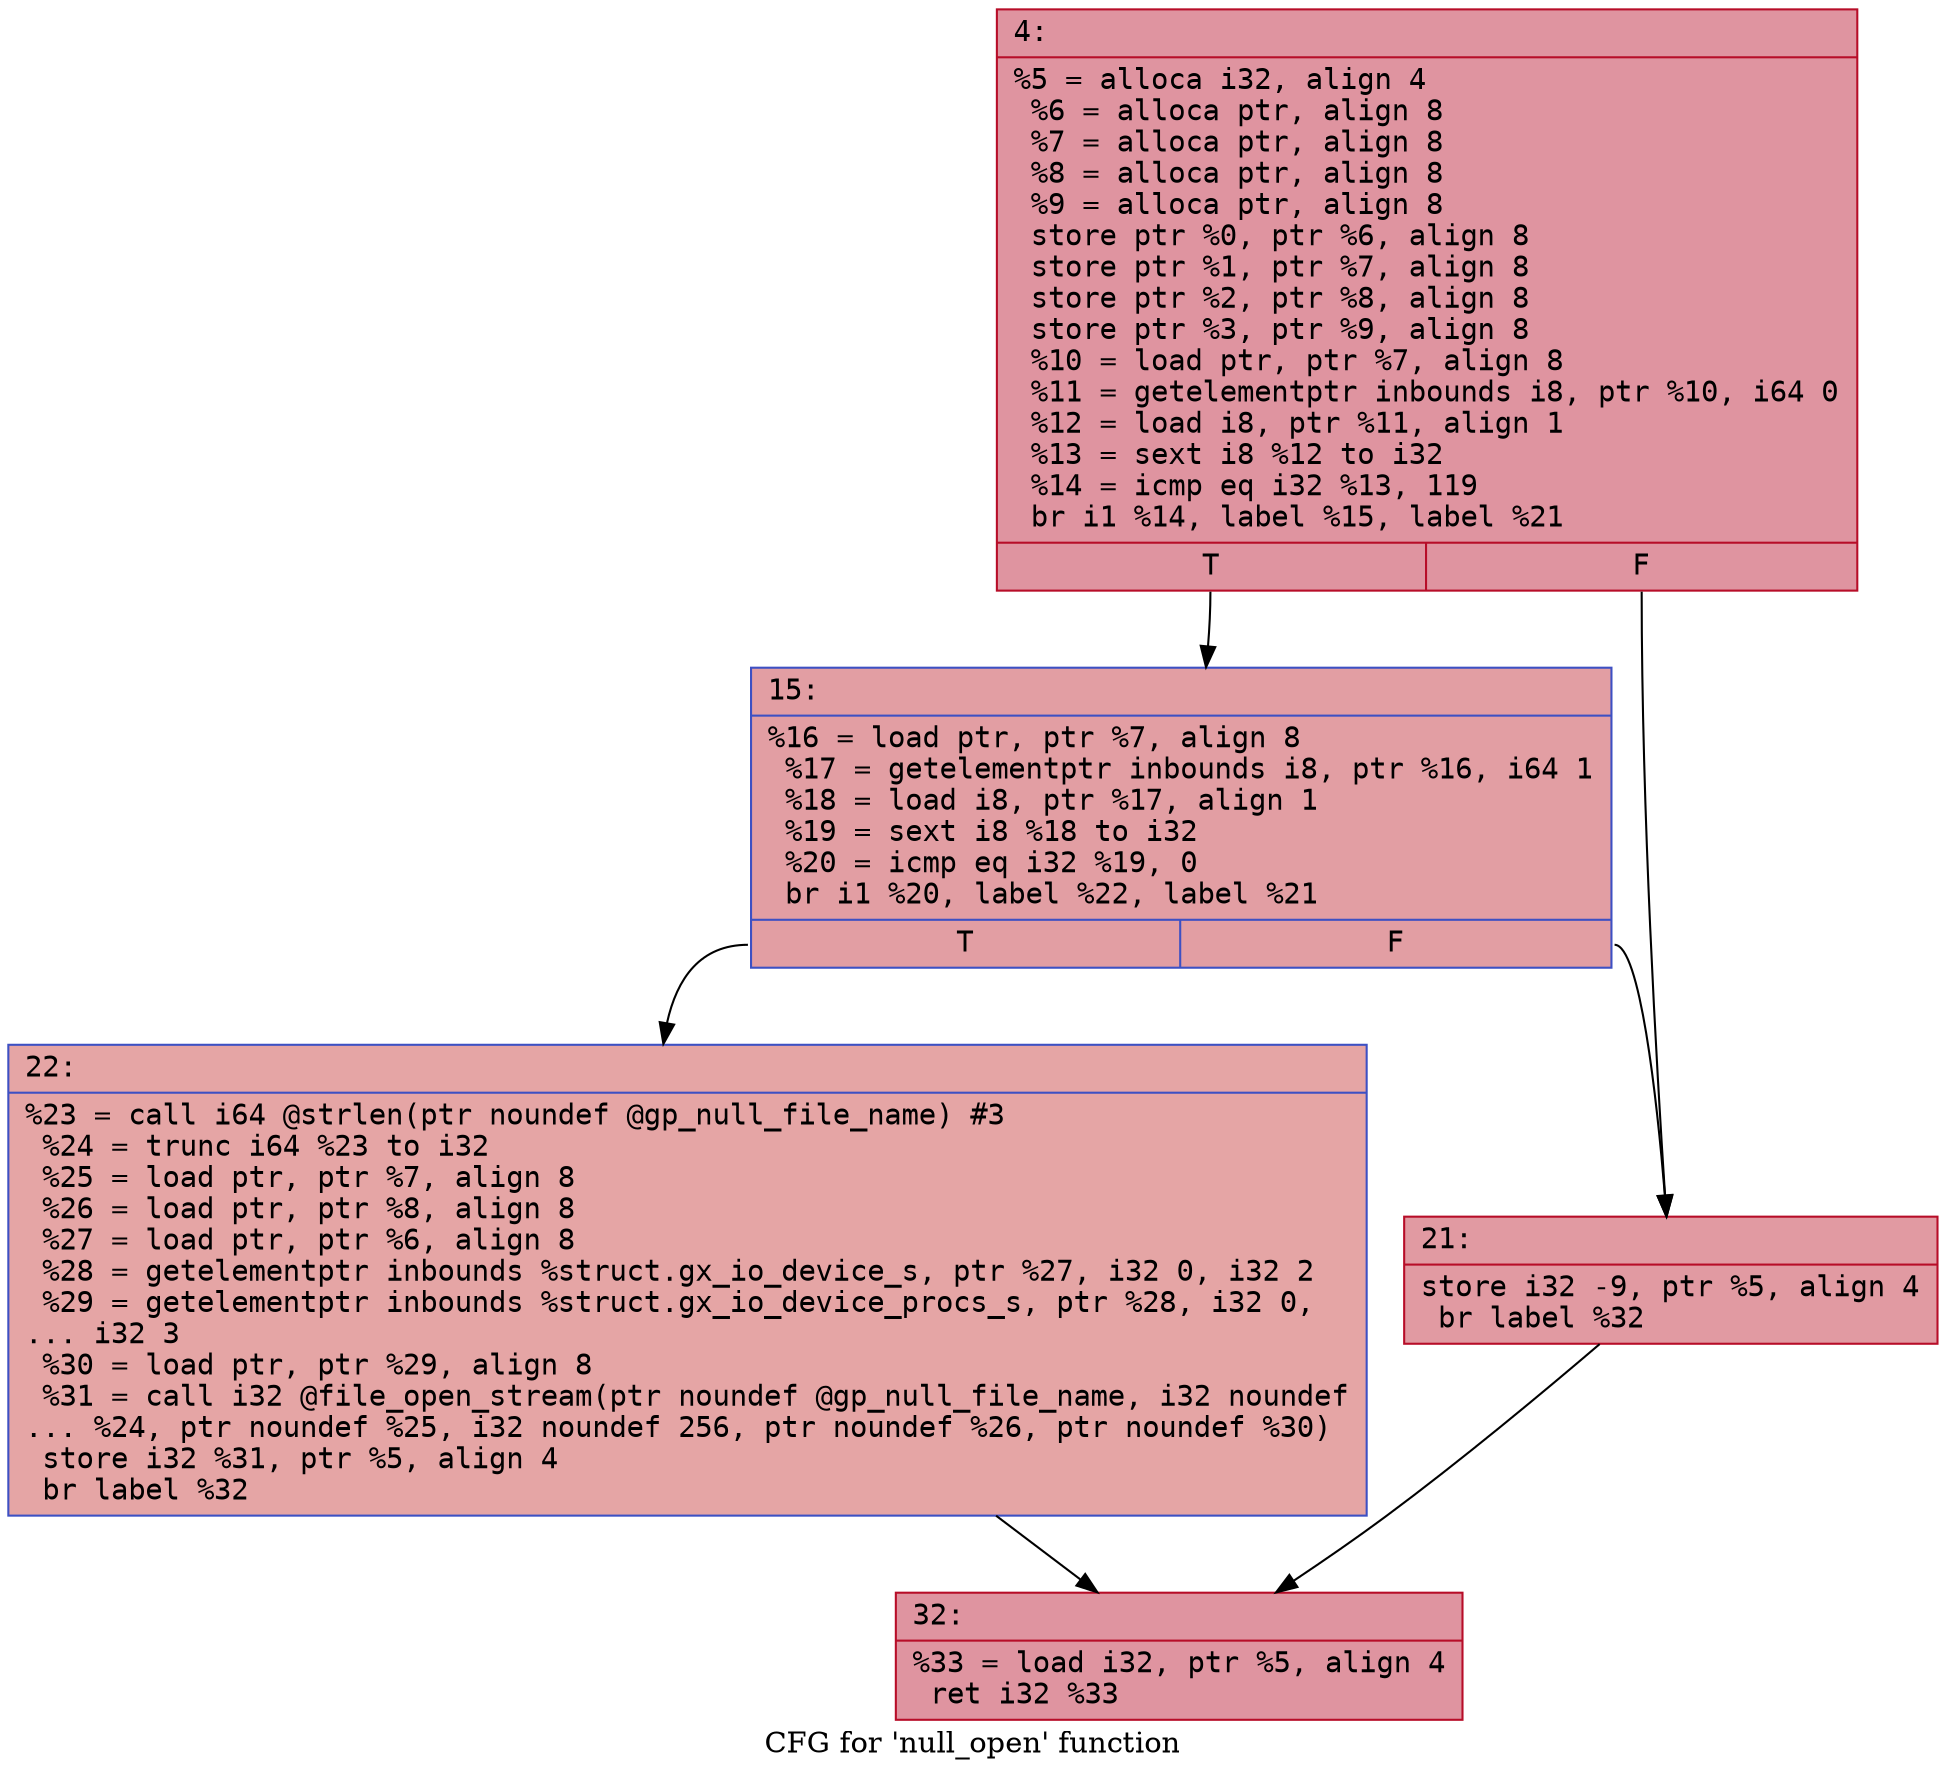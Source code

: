 digraph "CFG for 'null_open' function" {
	label="CFG for 'null_open' function";

	Node0x6000023aa260 [shape=record,color="#b70d28ff", style=filled, fillcolor="#b70d2870" fontname="Courier",label="{4:\l|  %5 = alloca i32, align 4\l  %6 = alloca ptr, align 8\l  %7 = alloca ptr, align 8\l  %8 = alloca ptr, align 8\l  %9 = alloca ptr, align 8\l  store ptr %0, ptr %6, align 8\l  store ptr %1, ptr %7, align 8\l  store ptr %2, ptr %8, align 8\l  store ptr %3, ptr %9, align 8\l  %10 = load ptr, ptr %7, align 8\l  %11 = getelementptr inbounds i8, ptr %10, i64 0\l  %12 = load i8, ptr %11, align 1\l  %13 = sext i8 %12 to i32\l  %14 = icmp eq i32 %13, 119\l  br i1 %14, label %15, label %21\l|{<s0>T|<s1>F}}"];
	Node0x6000023aa260:s0 -> Node0x6000023aa2b0[tooltip="4 -> 15\nProbability 50.00%" ];
	Node0x6000023aa260:s1 -> Node0x6000023aa300[tooltip="4 -> 21\nProbability 50.00%" ];
	Node0x6000023aa2b0 [shape=record,color="#3d50c3ff", style=filled, fillcolor="#be242e70" fontname="Courier",label="{15:\l|  %16 = load ptr, ptr %7, align 8\l  %17 = getelementptr inbounds i8, ptr %16, i64 1\l  %18 = load i8, ptr %17, align 1\l  %19 = sext i8 %18 to i32\l  %20 = icmp eq i32 %19, 0\l  br i1 %20, label %22, label %21\l|{<s0>T|<s1>F}}"];
	Node0x6000023aa2b0:s0 -> Node0x6000023aa350[tooltip="15 -> 22\nProbability 37.50%" ];
	Node0x6000023aa2b0:s1 -> Node0x6000023aa300[tooltip="15 -> 21\nProbability 62.50%" ];
	Node0x6000023aa300 [shape=record,color="#b70d28ff", style=filled, fillcolor="#bb1b2c70" fontname="Courier",label="{21:\l|  store i32 -9, ptr %5, align 4\l  br label %32\l}"];
	Node0x6000023aa300 -> Node0x6000023aa3a0[tooltip="21 -> 32\nProbability 100.00%" ];
	Node0x6000023aa350 [shape=record,color="#3d50c3ff", style=filled, fillcolor="#c5333470" fontname="Courier",label="{22:\l|  %23 = call i64 @strlen(ptr noundef @gp_null_file_name) #3\l  %24 = trunc i64 %23 to i32\l  %25 = load ptr, ptr %7, align 8\l  %26 = load ptr, ptr %8, align 8\l  %27 = load ptr, ptr %6, align 8\l  %28 = getelementptr inbounds %struct.gx_io_device_s, ptr %27, i32 0, i32 2\l  %29 = getelementptr inbounds %struct.gx_io_device_procs_s, ptr %28, i32 0,\l... i32 3\l  %30 = load ptr, ptr %29, align 8\l  %31 = call i32 @file_open_stream(ptr noundef @gp_null_file_name, i32 noundef\l... %24, ptr noundef %25, i32 noundef 256, ptr noundef %26, ptr noundef %30)\l  store i32 %31, ptr %5, align 4\l  br label %32\l}"];
	Node0x6000023aa350 -> Node0x6000023aa3a0[tooltip="22 -> 32\nProbability 100.00%" ];
	Node0x6000023aa3a0 [shape=record,color="#b70d28ff", style=filled, fillcolor="#b70d2870" fontname="Courier",label="{32:\l|  %33 = load i32, ptr %5, align 4\l  ret i32 %33\l}"];
}
